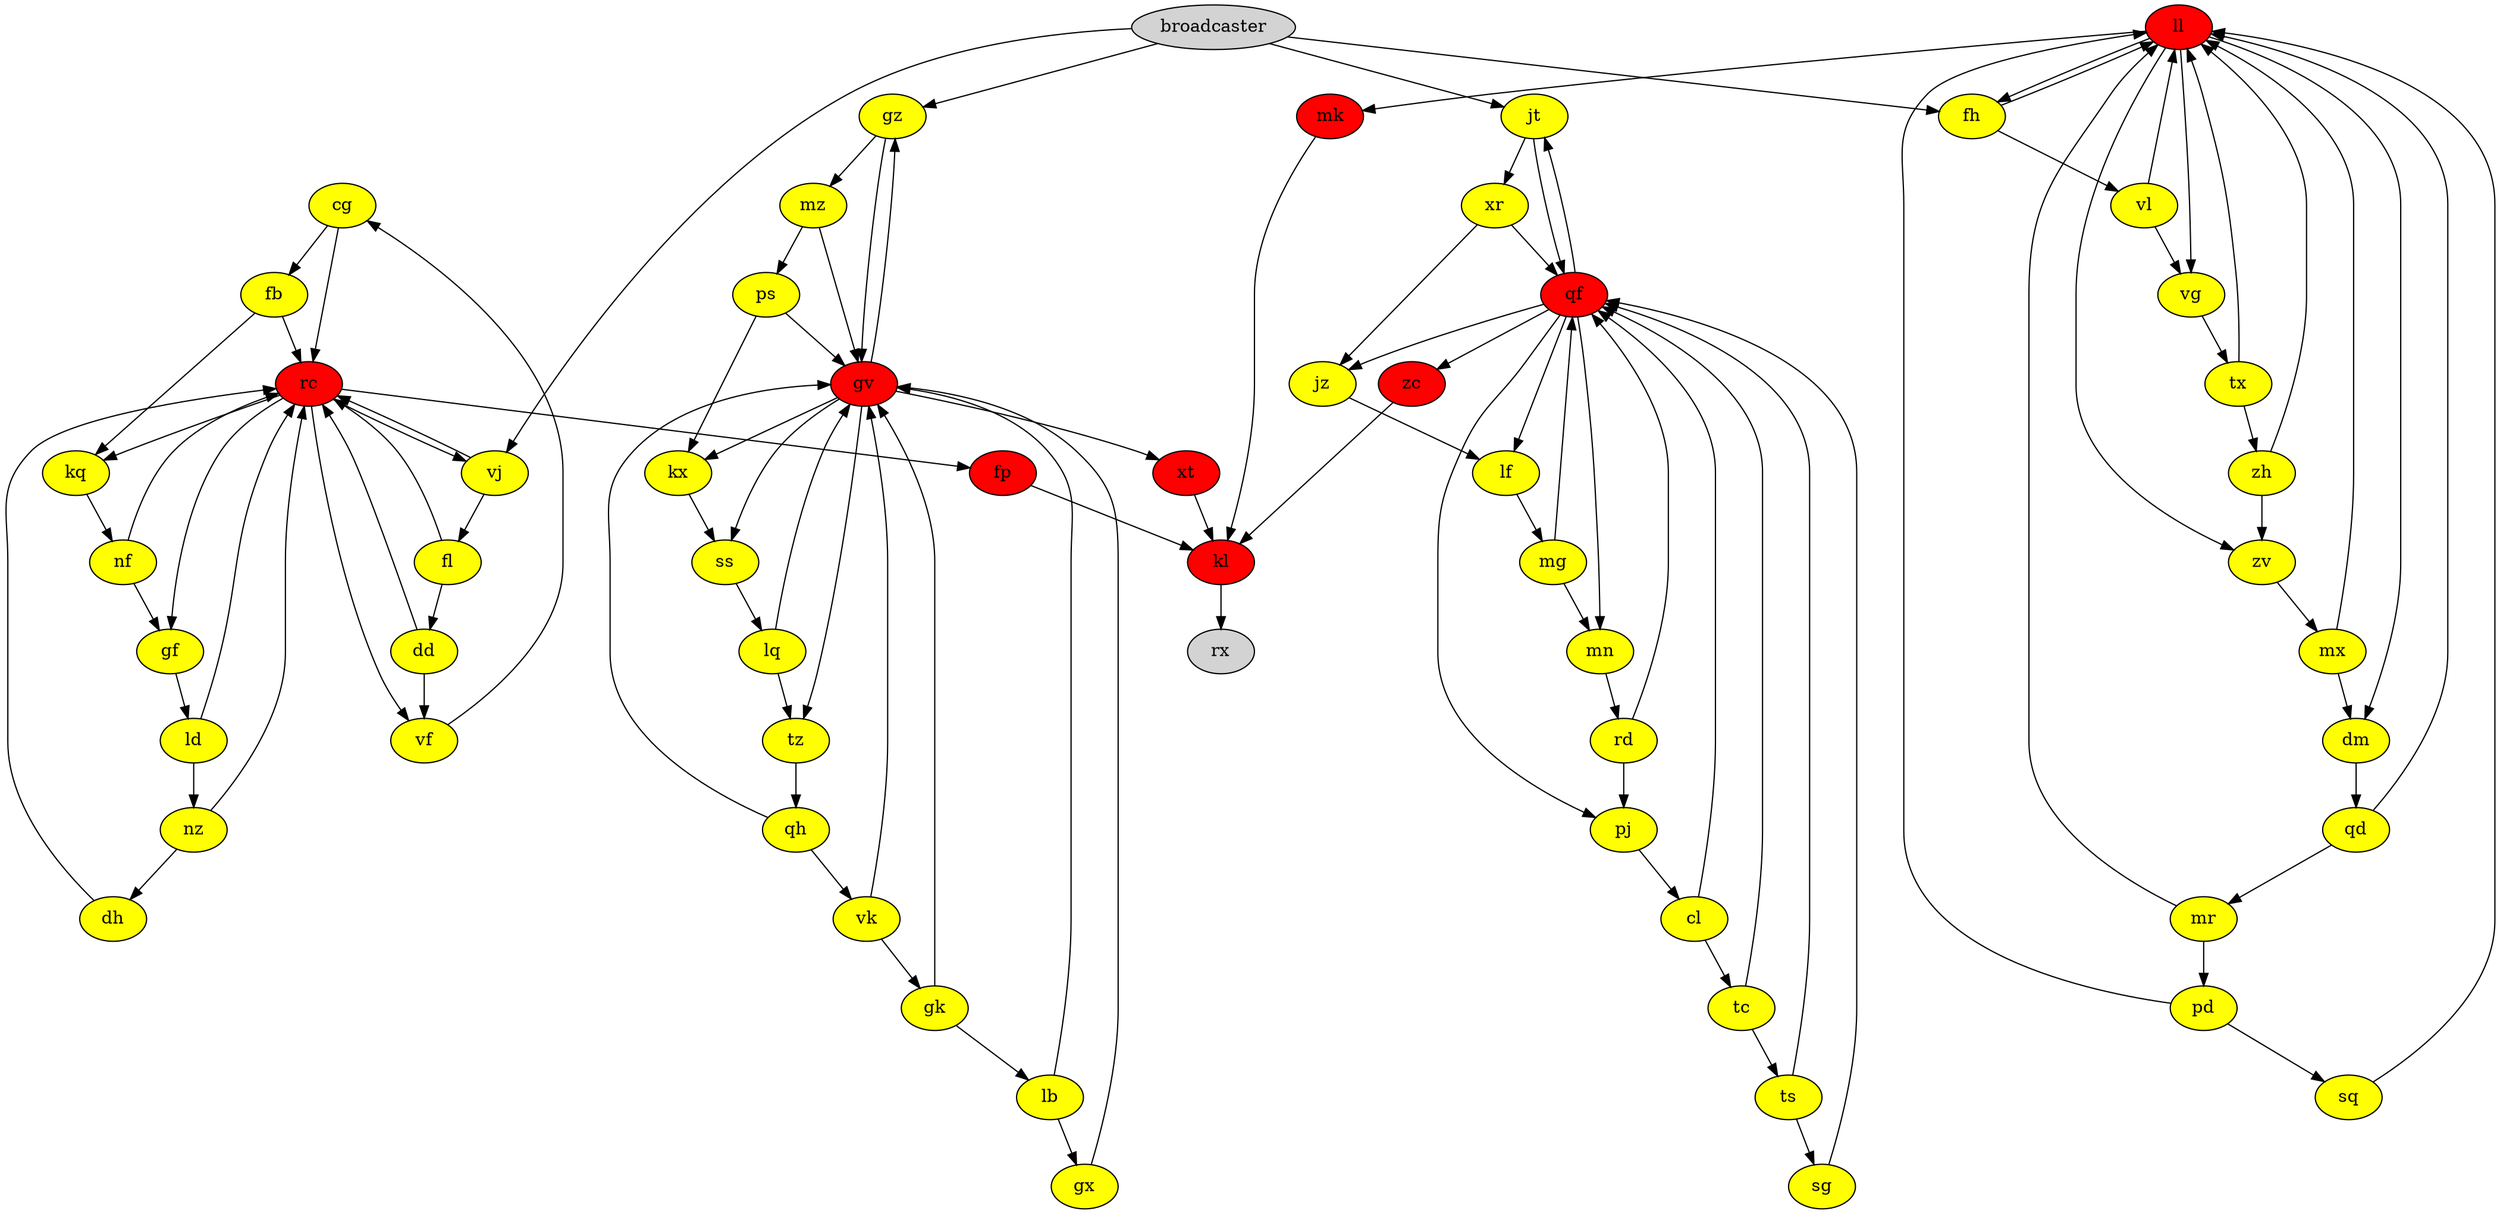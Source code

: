 digraph G {
     node[style=filled];
cg [fillcolor=yellow];
cg -> fb, rc
jz [fillcolor=yellow];
jz -> lf
gf [fillcolor=yellow];
gf -> ld
gz [fillcolor=yellow];
gz -> mz, gv
qd [fillcolor=yellow];
qd -> ll, mr
pd [fillcolor=yellow];
pd -> sq, ll
lf [fillcolor=yellow];
lf -> mg
mk [fillcolor=red];
mk -> kl
fp [fillcolor=red];
fp -> kl
qh [fillcolor=yellow];
qh -> gv, vk
mr [fillcolor=yellow];
mr -> ll, pd
gv [fillcolor=red];
gv -> tz, ss, kx, gz, xt
rd [fillcolor=yellow];
rd -> pj, qf
cl [fillcolor=yellow];
cl -> tc, qf
qf [fillcolor=red];
qf -> pj, zc, jt, jz, lf, mn
mn [fillcolor=yellow];
mn -> rd
dd [fillcolor=yellow];
dd -> rc, vf
sg [fillcolor=yellow];
sg -> qf
broadcaster -> gz, fh, jt, vj
jt [fillcolor=yellow];
jt -> xr, qf
vf [fillcolor=yellow];
vf -> cg
mx [fillcolor=yellow];
mx -> dm, ll
gx [fillcolor=yellow];
gx -> gv
vk [fillcolor=yellow];
vk -> gv, gk
dm [fillcolor=yellow];
dm -> qd
ts [fillcolor=yellow];
ts -> qf, sg
xt [fillcolor=red];
xt -> kl
fl [fillcolor=yellow];
fl -> dd, rc
kx [fillcolor=yellow];
kx -> ss
fh [fillcolor=yellow];
fh -> ll, vl
kq [fillcolor=yellow];
kq -> nf
vg [fillcolor=yellow];
vg -> tx
nf [fillcolor=yellow];
nf -> rc, gf
lb [fillcolor=yellow];
lb -> gx, gv
rc [fillcolor=red];
rc -> vj, fp, gf, kq, vf
ld [fillcolor=yellow];
ld -> nz, rc
kl [fillcolor=red];
kl -> rx
ss [fillcolor=yellow];
ss -> lq
zh [fillcolor=yellow];
zh -> ll, zv
xr [fillcolor=yellow];
xr -> jz, qf
mg [fillcolor=yellow];
mg -> mn, qf
dh [fillcolor=yellow];
dh -> rc
vj [fillcolor=yellow];
vj -> fl, rc
lq [fillcolor=yellow];
lq -> gv, tz
vl [fillcolor=yellow];
vl -> ll, vg
gk [fillcolor=yellow];
gk -> lb, gv
nz [fillcolor=yellow];
nz -> rc, dh
ps [fillcolor=yellow];
ps -> gv, kx
tz [fillcolor=yellow];
tz -> qh
fb [fillcolor=yellow];
fb -> kq, rc
sq [fillcolor=yellow];
sq -> ll
mz [fillcolor=yellow];
mz -> ps, gv
pj [fillcolor=yellow];
pj -> cl
tx [fillcolor=yellow];
tx -> zh, ll
ll [fillcolor=red];
ll -> mk, fh, vg, zv, dm
zv [fillcolor=yellow];
zv -> mx
tc [fillcolor=yellow];
tc -> ts, qf
zc [fillcolor=red];
zc -> kl
}